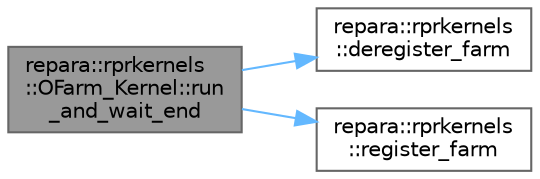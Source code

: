 digraph "repara::rprkernels::OFarm_Kernel::run_and_wait_end"
{
 // LATEX_PDF_SIZE
  bgcolor="transparent";
  edge [fontname=Helvetica,fontsize=10,labelfontname=Helvetica,labelfontsize=10];
  node [fontname=Helvetica,fontsize=10,shape=box,height=0.2,width=0.4];
  rankdir="LR";
  Node1 [id="Node000001",label="repara::rprkernels\l::OFarm_Kernel::run\l_and_wait_end",height=0.2,width=0.4,color="gray40", fillcolor="grey60", style="filled", fontcolor="black",tooltip=" "];
  Node1 -> Node2 [id="edge1_Node000001_Node000002",color="steelblue1",style="solid",tooltip=" "];
  Node2 [id="Node000002",label="repara::rprkernels\l::deregister_farm",height=0.2,width=0.4,color="grey40", fillcolor="white", style="filled",URL="$namespacerepara_1_1rprkernels.html#afa2894b3f71bf49bcf3800ac0d3663b4",tooltip=" "];
  Node1 -> Node3 [id="edge2_Node000001_Node000003",color="steelblue1",style="solid",tooltip=" "];
  Node3 [id="Node000003",label="repara::rprkernels\l::register_farm",height=0.2,width=0.4,color="grey40", fillcolor="white", style="filled",URL="$namespacerepara_1_1rprkernels.html#af86e44105241cd369cbaffd3794c4a39",tooltip=" "];
}
